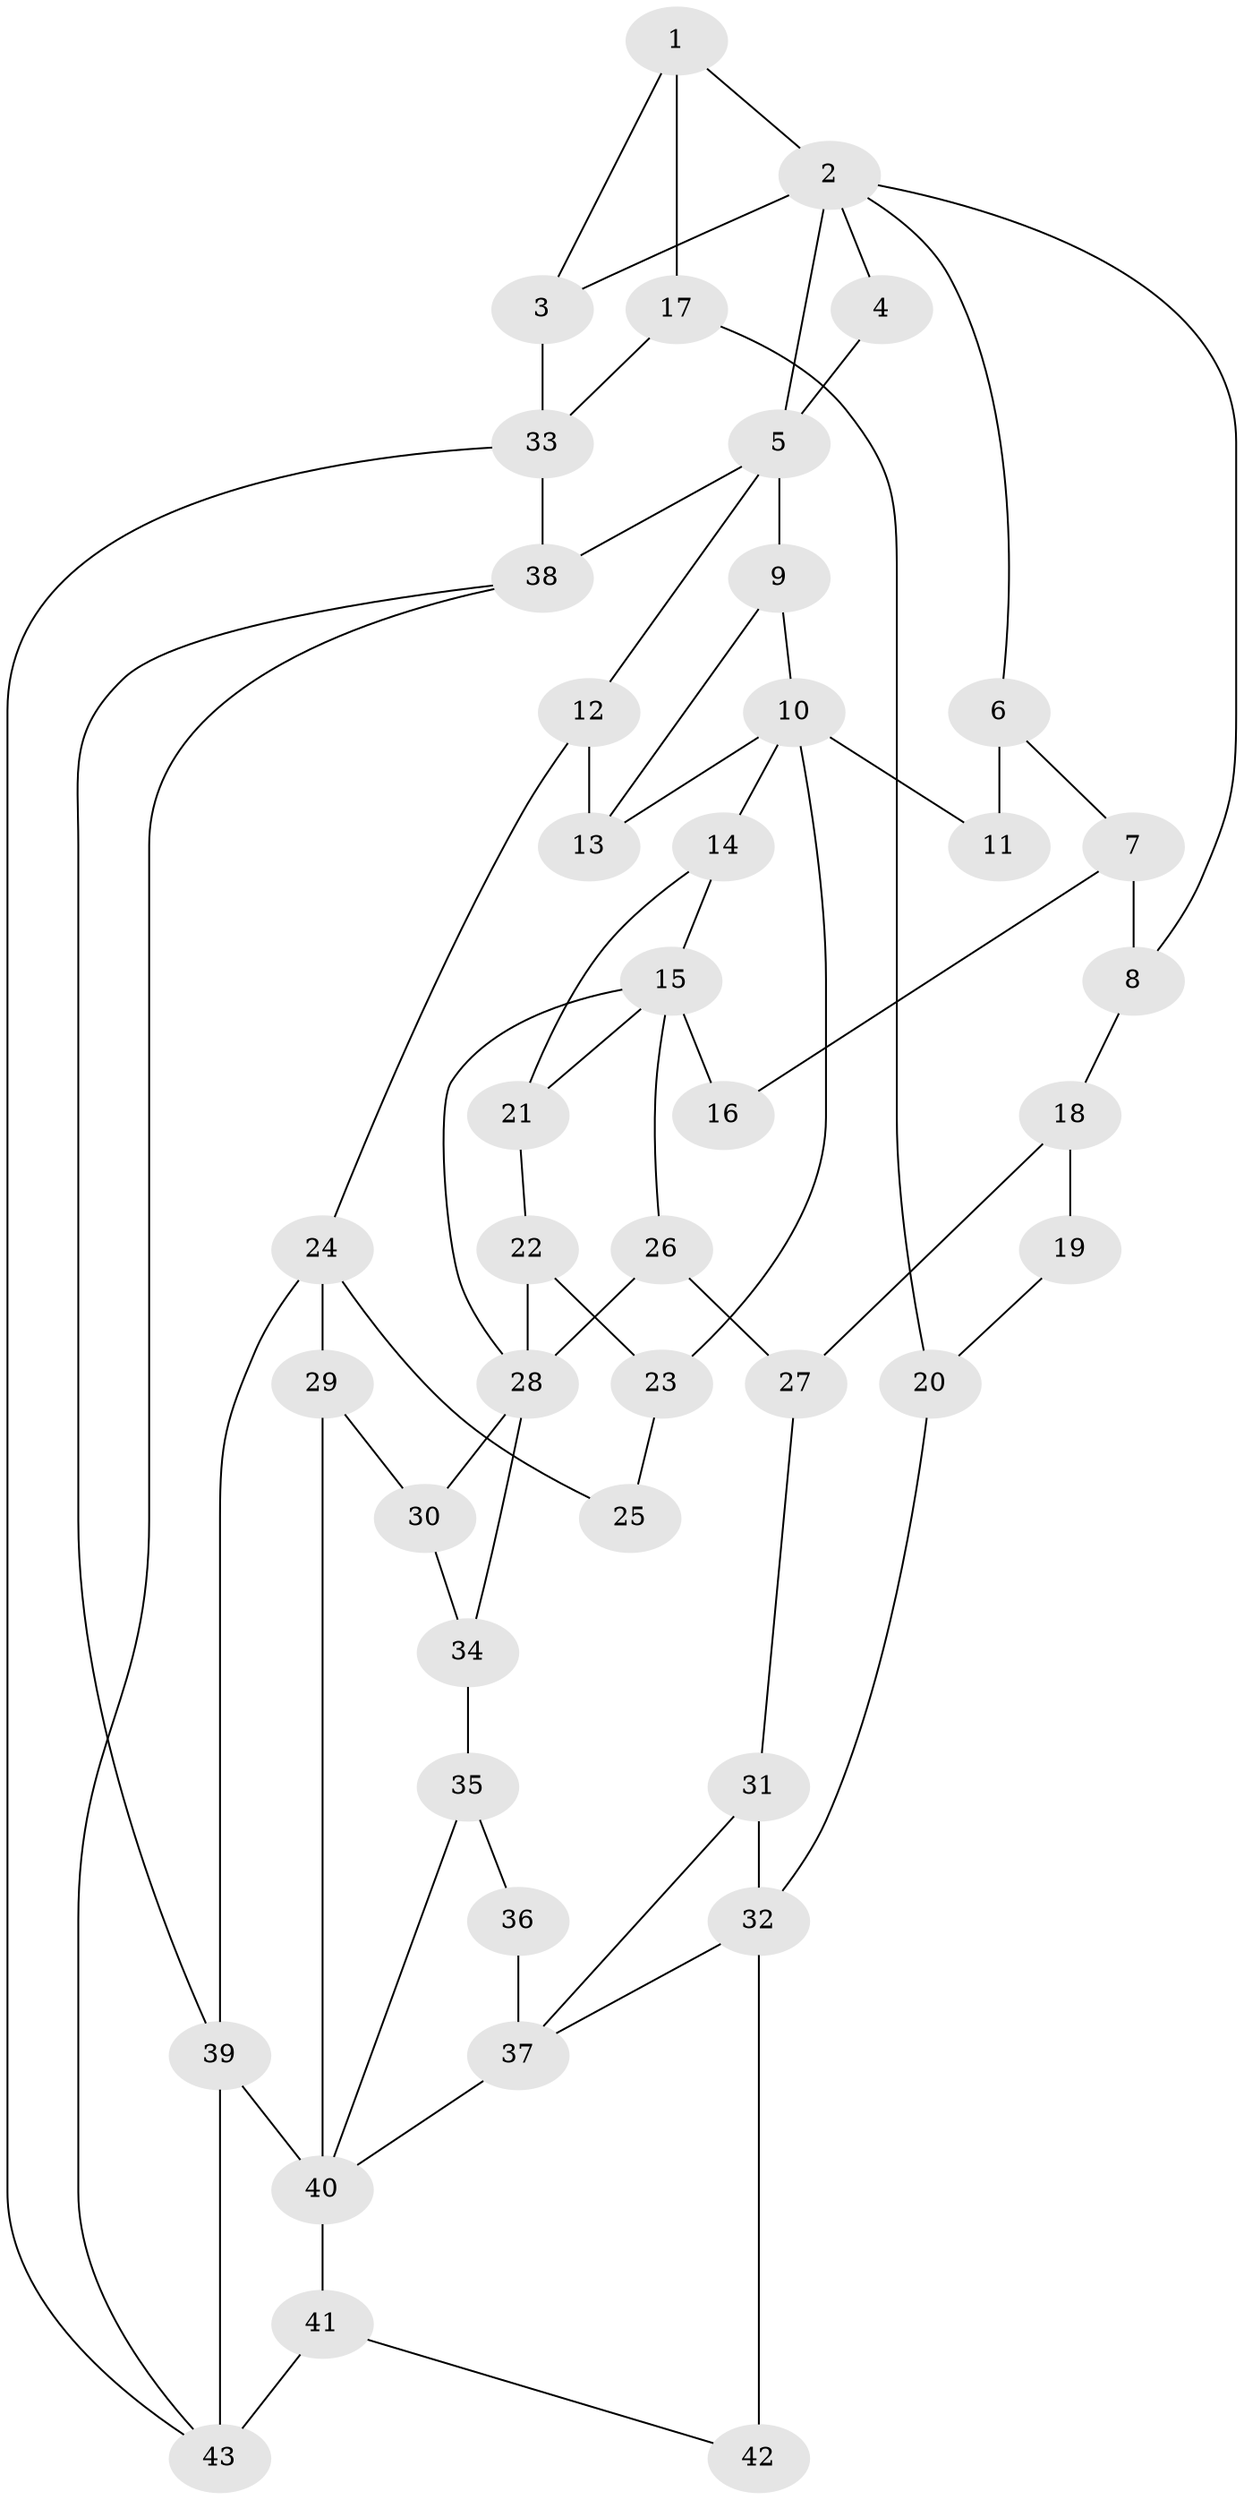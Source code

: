 // original degree distribution, {3: 0.023529411764705882, 4: 0.24705882352941178, 5: 0.5176470588235295, 6: 0.21176470588235294}
// Generated by graph-tools (version 1.1) at 2025/38/03/09/25 02:38:31]
// undirected, 43 vertices, 71 edges
graph export_dot {
graph [start="1"]
  node [color=gray90,style=filled];
  1;
  2;
  3;
  4;
  5;
  6;
  7;
  8;
  9;
  10;
  11;
  12;
  13;
  14;
  15;
  16;
  17;
  18;
  19;
  20;
  21;
  22;
  23;
  24;
  25;
  26;
  27;
  28;
  29;
  30;
  31;
  32;
  33;
  34;
  35;
  36;
  37;
  38;
  39;
  40;
  41;
  42;
  43;
  1 -- 2 [weight=1.0];
  1 -- 3 [weight=2.0];
  1 -- 17 [weight=2.0];
  2 -- 3 [weight=1.0];
  2 -- 4 [weight=1.0];
  2 -- 5 [weight=1.0];
  2 -- 6 [weight=1.0];
  2 -- 8 [weight=1.0];
  3 -- 33 [weight=1.0];
  4 -- 5 [weight=2.0];
  5 -- 9 [weight=1.0];
  5 -- 12 [weight=1.0];
  5 -- 38 [weight=2.0];
  6 -- 7 [weight=1.0];
  6 -- 11 [weight=1.0];
  7 -- 8 [weight=1.0];
  7 -- 16 [weight=1.0];
  8 -- 18 [weight=1.0];
  9 -- 10 [weight=1.0];
  9 -- 13 [weight=1.0];
  10 -- 11 [weight=2.0];
  10 -- 13 [weight=1.0];
  10 -- 14 [weight=1.0];
  10 -- 23 [weight=1.0];
  12 -- 13 [weight=1.0];
  12 -- 24 [weight=1.0];
  14 -- 15 [weight=1.0];
  14 -- 21 [weight=1.0];
  15 -- 16 [weight=2.0];
  15 -- 21 [weight=1.0];
  15 -- 26 [weight=1.0];
  15 -- 28 [weight=1.0];
  17 -- 20 [weight=2.0];
  17 -- 33 [weight=1.0];
  18 -- 19 [weight=1.0];
  18 -- 27 [weight=1.0];
  19 -- 20 [weight=2.0];
  20 -- 32 [weight=2.0];
  21 -- 22 [weight=1.0];
  22 -- 23 [weight=1.0];
  22 -- 28 [weight=1.0];
  23 -- 25 [weight=1.0];
  24 -- 25 [weight=2.0];
  24 -- 29 [weight=2.0];
  24 -- 39 [weight=1.0];
  26 -- 27 [weight=1.0];
  26 -- 28 [weight=1.0];
  27 -- 31 [weight=1.0];
  28 -- 30 [weight=1.0];
  28 -- 34 [weight=1.0];
  29 -- 30 [weight=1.0];
  29 -- 40 [weight=2.0];
  30 -- 34 [weight=1.0];
  31 -- 32 [weight=1.0];
  31 -- 37 [weight=1.0];
  32 -- 37 [weight=1.0];
  32 -- 42 [weight=2.0];
  33 -- 38 [weight=1.0];
  33 -- 43 [weight=1.0];
  34 -- 35 [weight=1.0];
  35 -- 36 [weight=1.0];
  35 -- 40 [weight=1.0];
  36 -- 37 [weight=2.0];
  37 -- 40 [weight=1.0];
  38 -- 39 [weight=1.0];
  38 -- 43 [weight=1.0];
  39 -- 40 [weight=1.0];
  39 -- 43 [weight=2.0];
  40 -- 41 [weight=1.0];
  41 -- 42 [weight=1.0];
  41 -- 43 [weight=2.0];
}
